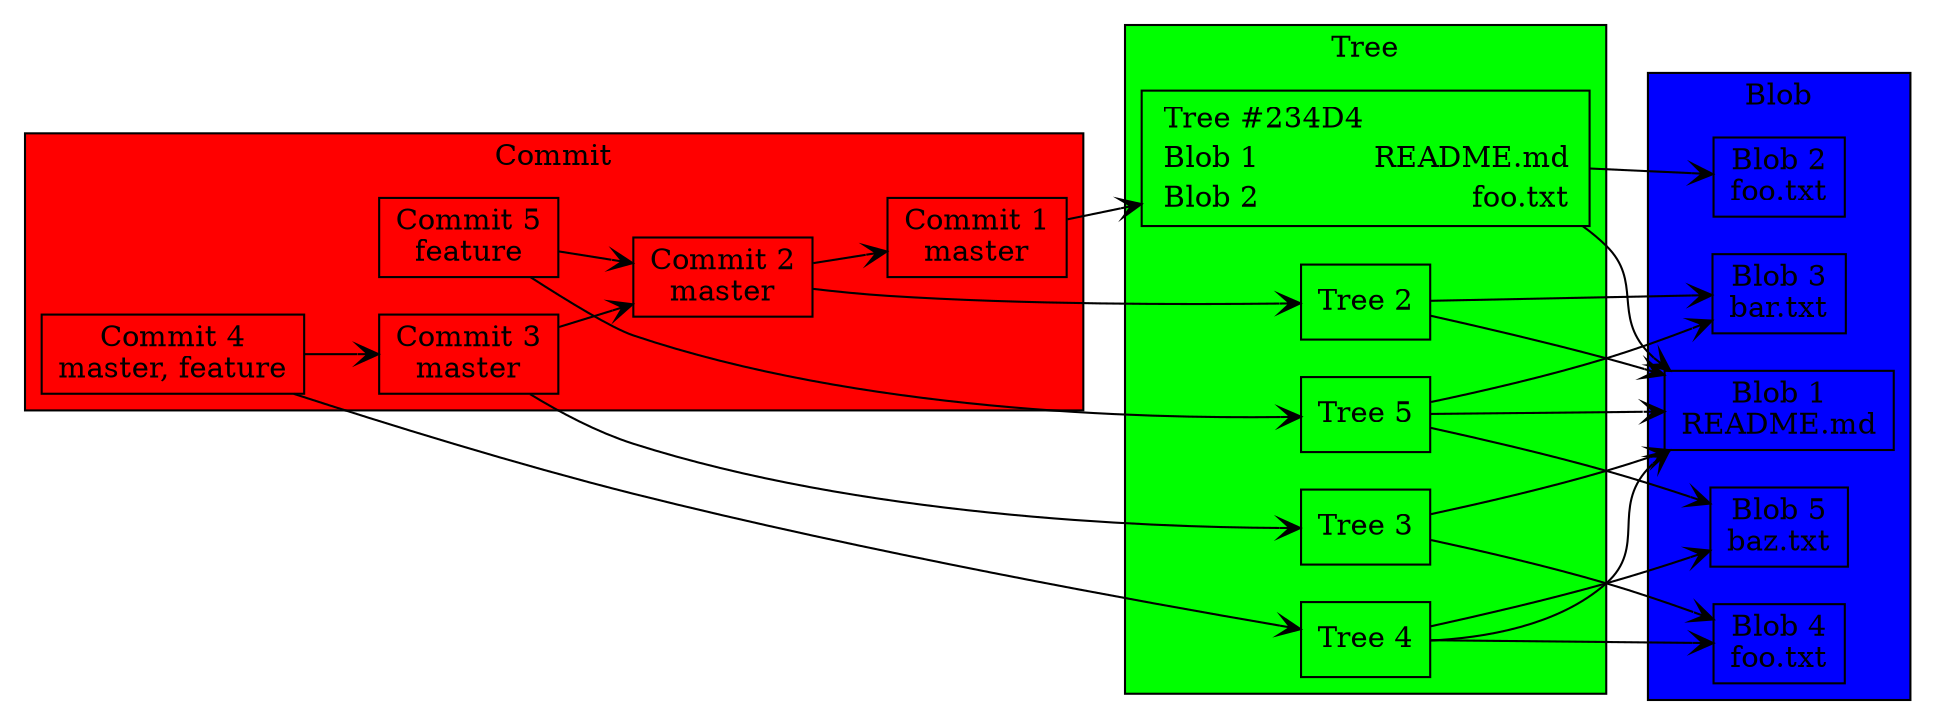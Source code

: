 digraph git {
  rankdir=LR;
  node [shape=box];
  edge [arrowhead=vee];

  // Subgraphs
  subgraph cluster_commit {
    label = "Commit";
    fillcolor = red;
    style = filled;
    C1 [label="Commit 1\nmaster"];
    C2 [label="Commit 2\nmaster"];
    C3 [label="Commit 3\nmaster"];
    C4 [label="Commit 4\nmaster, feature"];
    C5 [label="Commit 5\nfeature"];
  }

  subgraph cluster_tree {
    label = "Tree";
    fillcolor = green;
    style = filled;
    T1 [label=<
  
    <TABLE BORDER="0" CELLSPACING="0" >
      <TR>
        <TD ALIGN="LEFT">Tree #234D4</TD>
      </TR>

      <TR>
        <TD ALIGN="LEFT" BGCOLOR="Green">Blob 1</TD>
        <TD ALIGN="RIGHT" BGCOLOR="Green">README.md</TD>
      </TR>
      <TR>
        <TD ALIGN="LEFT" BGCOLOR="Green">Blob 2</TD>
        <TD ALIGN="RIGHT" BGCOLOR="Green">foo.txt</TD>
      </TR>
     
    </TABLE>
  > ];
    T2 [label="Tree 2"];
    T3 [label="Tree 3"];
    T4 [label="Tree 4"];
    T5 [label="Tree 5"];
  }

  subgraph cluster_blob {
    label = "Blob";
    fillcolor = blue;
    style = filled;
    B1 [label="Blob 1\nREADME.md"];
    B2 [label="Blob 2\nfoo.txt"];
    B3 [label="Blob 3\nbar.txt"];
    B4 [label="Blob 4\nfoo.txt"];
    B5 [label="Blob 5\nbaz.txt"];
  }

  // Edges
  C1 -> T1;
  C2 -> T2;
  C3 -> T3;
  C4 -> T4;
  C5 -> T5;

  T1 -> B1;
  T1 -> B2;
  T2 -> B1;
  T2 -> B3;
  T3 -> B1;
  T3 -> B4;
  T4 -> B1;
  T4 -> B4;
  T4 -> B5;
  T5 -> B1;
  T5 -> B3;
  T5 -> B5;

  C2 -> C1;
  C3 -> C2;
  C4 -> C3;
  C5 -> C2;
}
